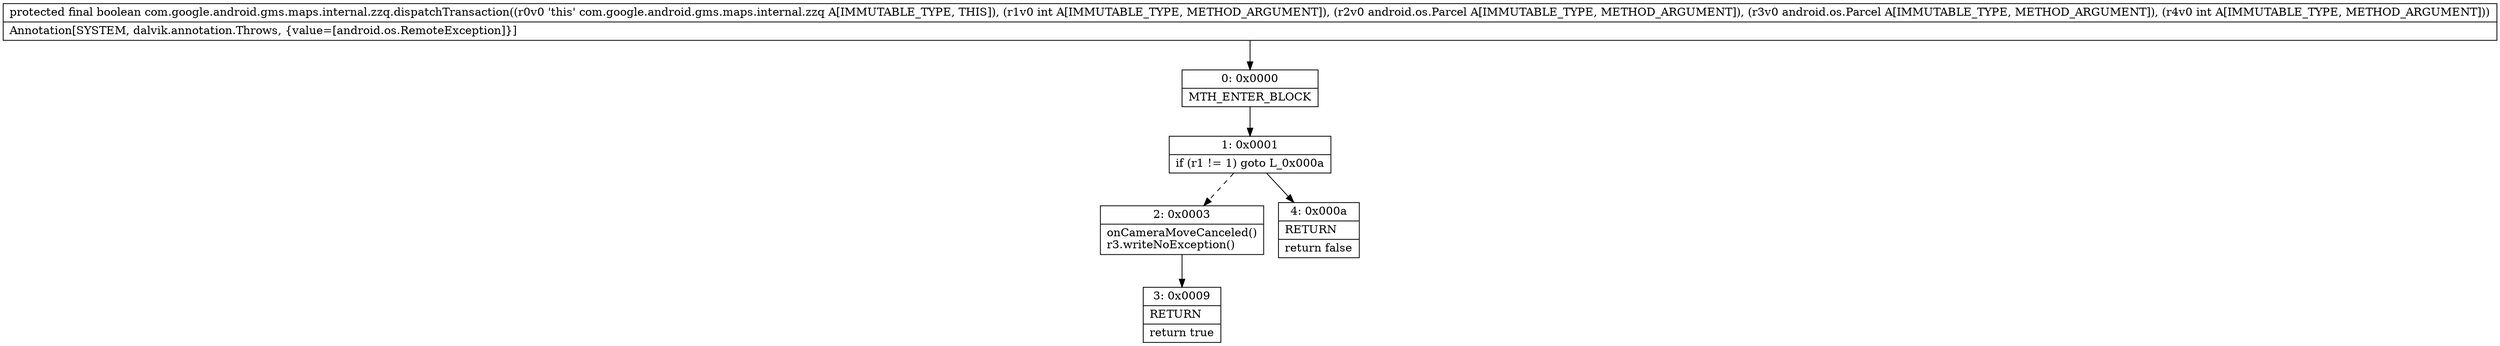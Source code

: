 digraph "CFG forcom.google.android.gms.maps.internal.zzq.dispatchTransaction(ILandroid\/os\/Parcel;Landroid\/os\/Parcel;I)Z" {
Node_0 [shape=record,label="{0\:\ 0x0000|MTH_ENTER_BLOCK\l}"];
Node_1 [shape=record,label="{1\:\ 0x0001|if (r1 != 1) goto L_0x000a\l}"];
Node_2 [shape=record,label="{2\:\ 0x0003|onCameraMoveCanceled()\lr3.writeNoException()\l}"];
Node_3 [shape=record,label="{3\:\ 0x0009|RETURN\l|return true\l}"];
Node_4 [shape=record,label="{4\:\ 0x000a|RETURN\l|return false\l}"];
MethodNode[shape=record,label="{protected final boolean com.google.android.gms.maps.internal.zzq.dispatchTransaction((r0v0 'this' com.google.android.gms.maps.internal.zzq A[IMMUTABLE_TYPE, THIS]), (r1v0 int A[IMMUTABLE_TYPE, METHOD_ARGUMENT]), (r2v0 android.os.Parcel A[IMMUTABLE_TYPE, METHOD_ARGUMENT]), (r3v0 android.os.Parcel A[IMMUTABLE_TYPE, METHOD_ARGUMENT]), (r4v0 int A[IMMUTABLE_TYPE, METHOD_ARGUMENT]))  | Annotation[SYSTEM, dalvik.annotation.Throws, \{value=[android.os.RemoteException]\}]\l}"];
MethodNode -> Node_0;
Node_0 -> Node_1;
Node_1 -> Node_2[style=dashed];
Node_1 -> Node_4;
Node_2 -> Node_3;
}

